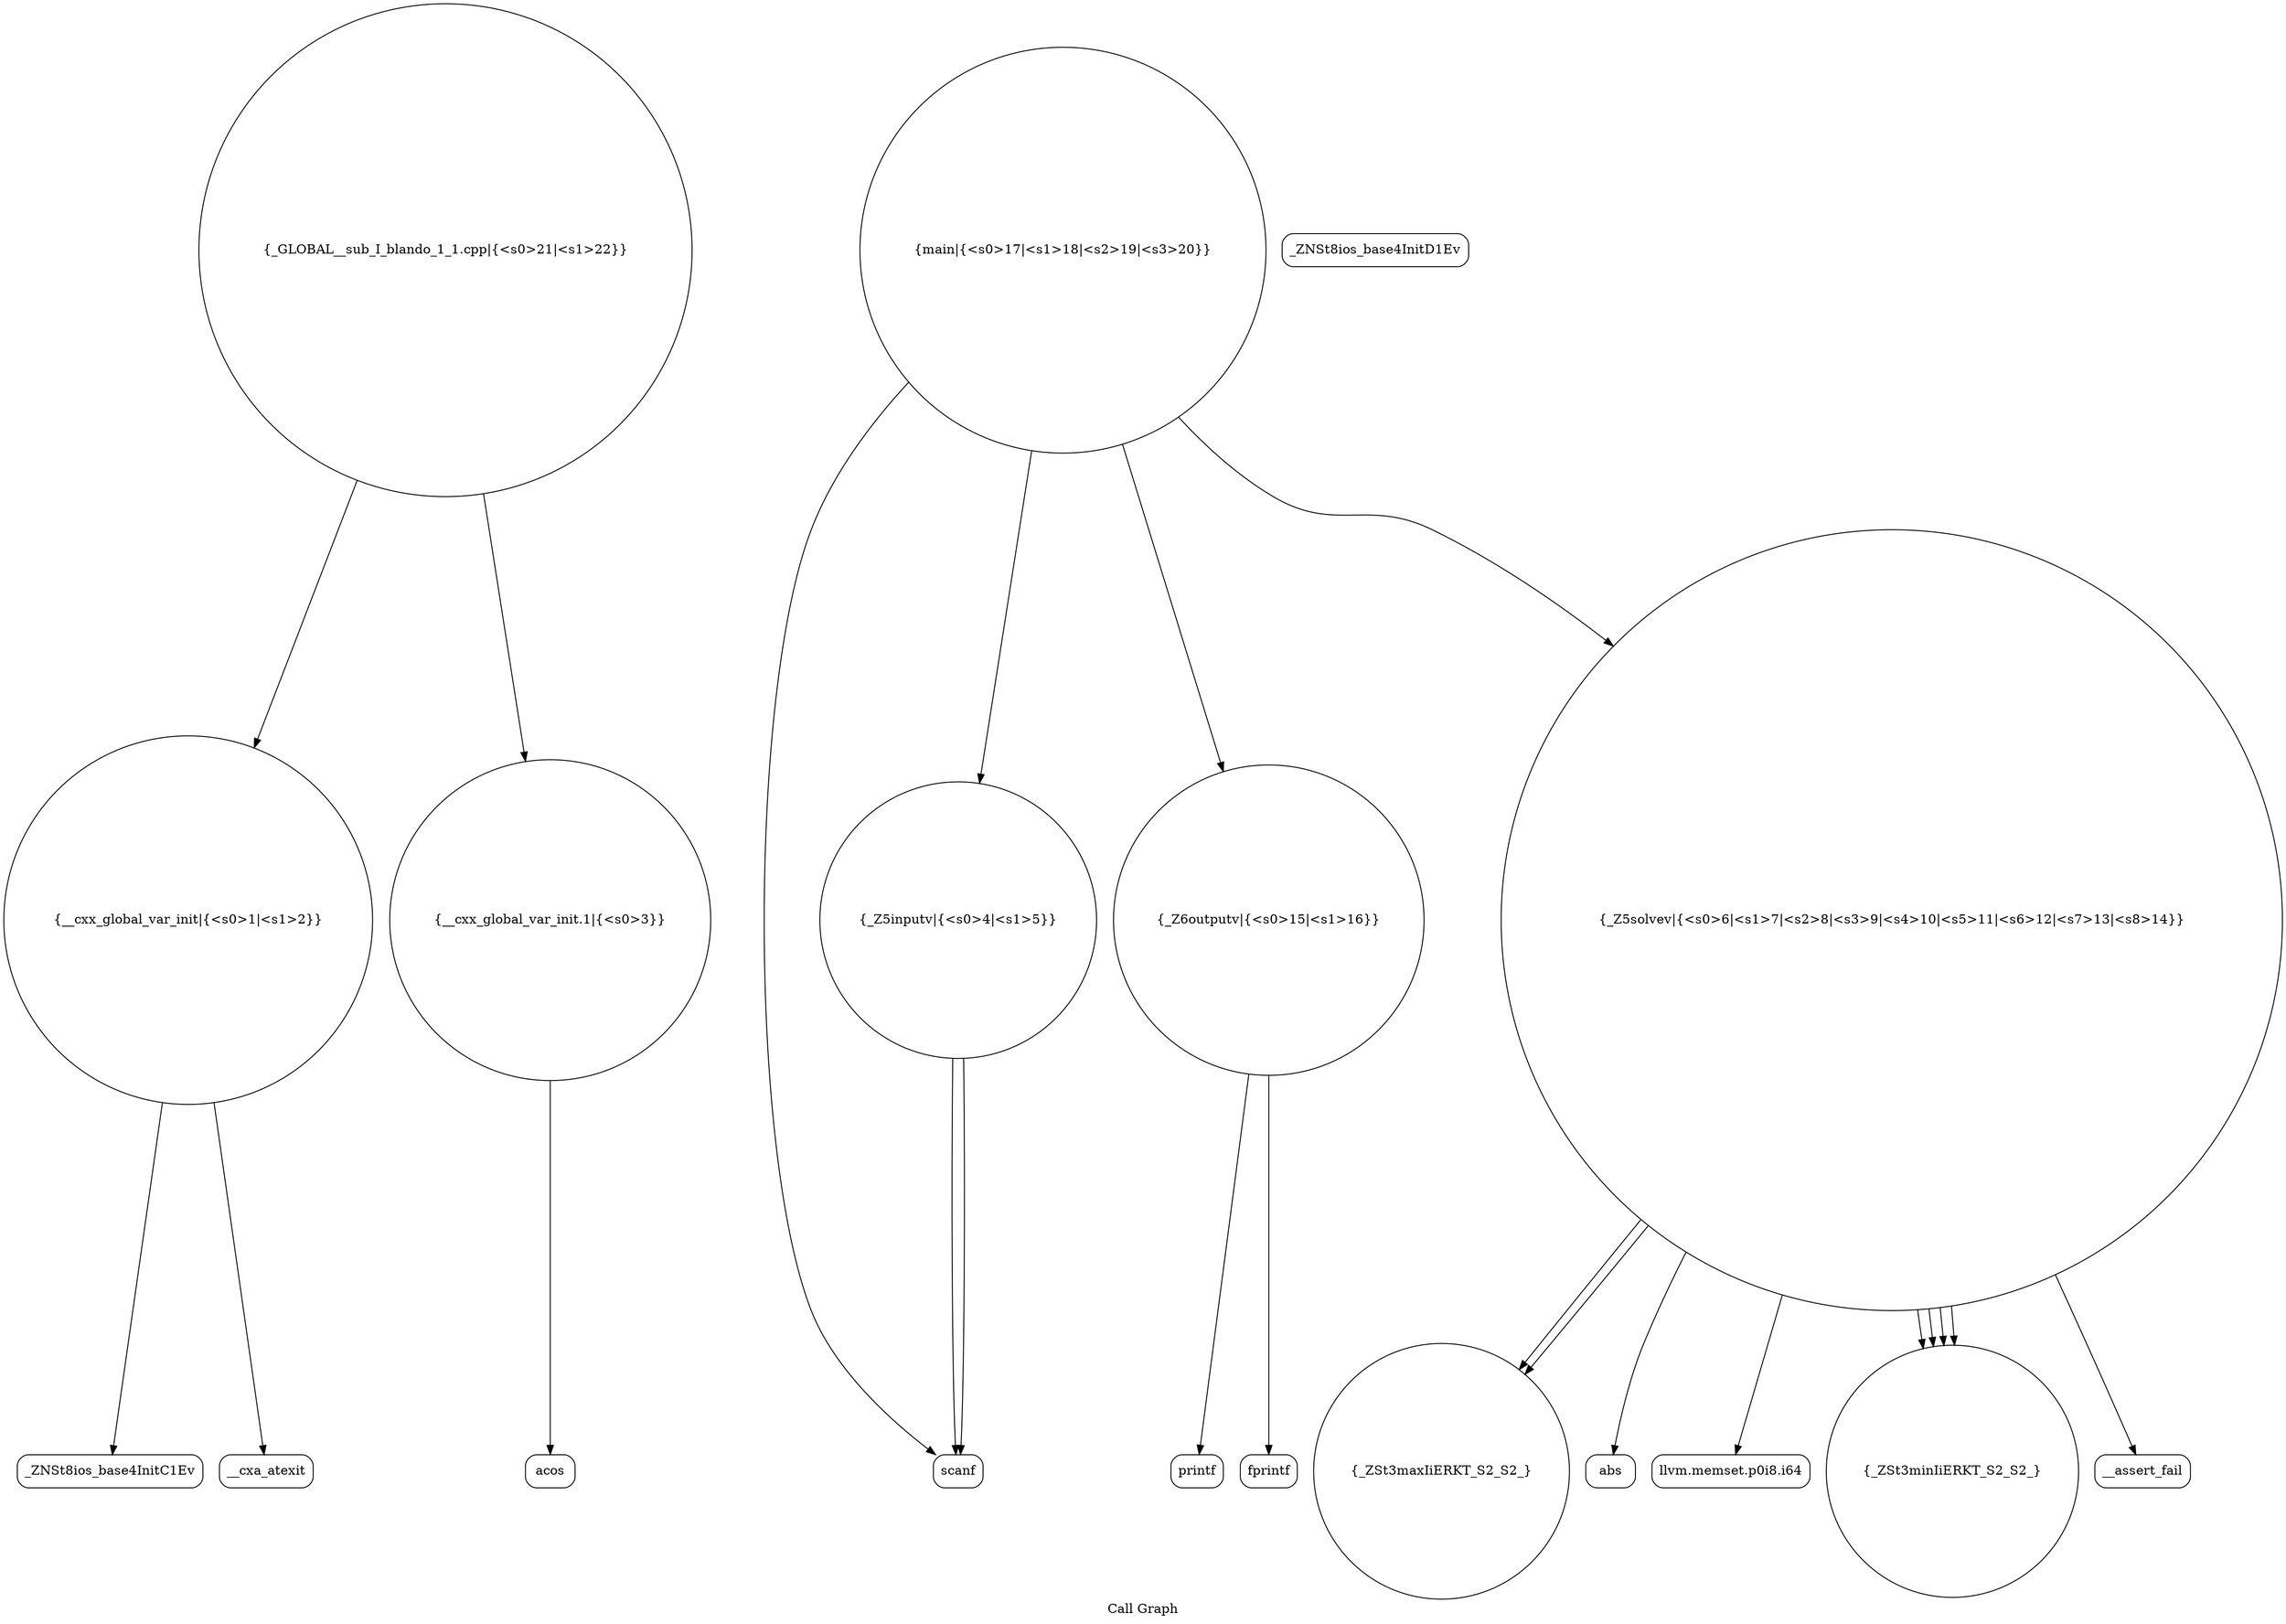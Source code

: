 digraph "Call Graph" {
	label="Call Graph";

	Node0x557f70e54bc0 [shape=record,shape=circle,label="{__cxx_global_var_init|{<s0>1|<s1>2}}"];
	Node0x557f70e54bc0:s0 -> Node0x557f70e55050[color=black];
	Node0x557f70e54bc0:s1 -> Node0x557f70e55150[color=black];
	Node0x557f70e55350 [shape=record,shape=Mrecord,label="{scanf}"];
	Node0x557f70e556d0 [shape=record,shape=circle,label="{_Z6outputv|{<s0>15|<s1>16}}"];
	Node0x557f70e556d0:s0 -> Node0x557f70e55750[color=black];
	Node0x557f70e556d0:s1 -> Node0x557f70e557d0[color=black];
	Node0x557f70e550d0 [shape=record,shape=Mrecord,label="{_ZNSt8ios_base4InitD1Ev}"];
	Node0x557f70e55450 [shape=record,shape=circle,label="{_ZSt3maxIiERKT_S2_S2_}"];
	Node0x557f70e557d0 [shape=record,shape=Mrecord,label="{fprintf}"];
	Node0x557f70e551d0 [shape=record,shape=circle,label="{__cxx_global_var_init.1|{<s0>3}}"];
	Node0x557f70e551d0:s0 -> Node0x557f70e55250[color=black];
	Node0x557f70e55550 [shape=record,shape=Mrecord,label="{abs}"];
	Node0x557f70e558d0 [shape=record,shape=circle,label="{_GLOBAL__sub_I_blando_1_1.cpp|{<s0>21|<s1>22}}"];
	Node0x557f70e558d0:s0 -> Node0x557f70e54bc0[color=black];
	Node0x557f70e558d0:s1 -> Node0x557f70e551d0[color=black];
	Node0x557f70e552d0 [shape=record,shape=circle,label="{_Z5inputv|{<s0>4|<s1>5}}"];
	Node0x557f70e552d0:s0 -> Node0x557f70e55350[color=black];
	Node0x557f70e552d0:s1 -> Node0x557f70e55350[color=black];
	Node0x557f70e55650 [shape=record,shape=Mrecord,label="{llvm.memset.p0i8.i64}"];
	Node0x557f70e55050 [shape=record,shape=Mrecord,label="{_ZNSt8ios_base4InitC1Ev}"];
	Node0x557f70e553d0 [shape=record,shape=circle,label="{_Z5solvev|{<s0>6|<s1>7|<s2>8|<s3>9|<s4>10|<s5>11|<s6>12|<s7>13|<s8>14}}"];
	Node0x557f70e553d0:s0 -> Node0x557f70e55450[color=black];
	Node0x557f70e553d0:s1 -> Node0x557f70e554d0[color=black];
	Node0x557f70e553d0:s2 -> Node0x557f70e55550[color=black];
	Node0x557f70e553d0:s3 -> Node0x557f70e555d0[color=black];
	Node0x557f70e553d0:s4 -> Node0x557f70e554d0[color=black];
	Node0x557f70e553d0:s5 -> Node0x557f70e55650[color=black];
	Node0x557f70e553d0:s6 -> Node0x557f70e55450[color=black];
	Node0x557f70e553d0:s7 -> Node0x557f70e554d0[color=black];
	Node0x557f70e553d0:s8 -> Node0x557f70e554d0[color=black];
	Node0x557f70e55750 [shape=record,shape=Mrecord,label="{printf}"];
	Node0x557f70e55150 [shape=record,shape=Mrecord,label="{__cxa_atexit}"];
	Node0x557f70e554d0 [shape=record,shape=circle,label="{_ZSt3minIiERKT_S2_S2_}"];
	Node0x557f70e55850 [shape=record,shape=circle,label="{main|{<s0>17|<s1>18|<s2>19|<s3>20}}"];
	Node0x557f70e55850:s0 -> Node0x557f70e55350[color=black];
	Node0x557f70e55850:s1 -> Node0x557f70e552d0[color=black];
	Node0x557f70e55850:s2 -> Node0x557f70e553d0[color=black];
	Node0x557f70e55850:s3 -> Node0x557f70e556d0[color=black];
	Node0x557f70e55250 [shape=record,shape=Mrecord,label="{acos}"];
	Node0x557f70e555d0 [shape=record,shape=Mrecord,label="{__assert_fail}"];
}
